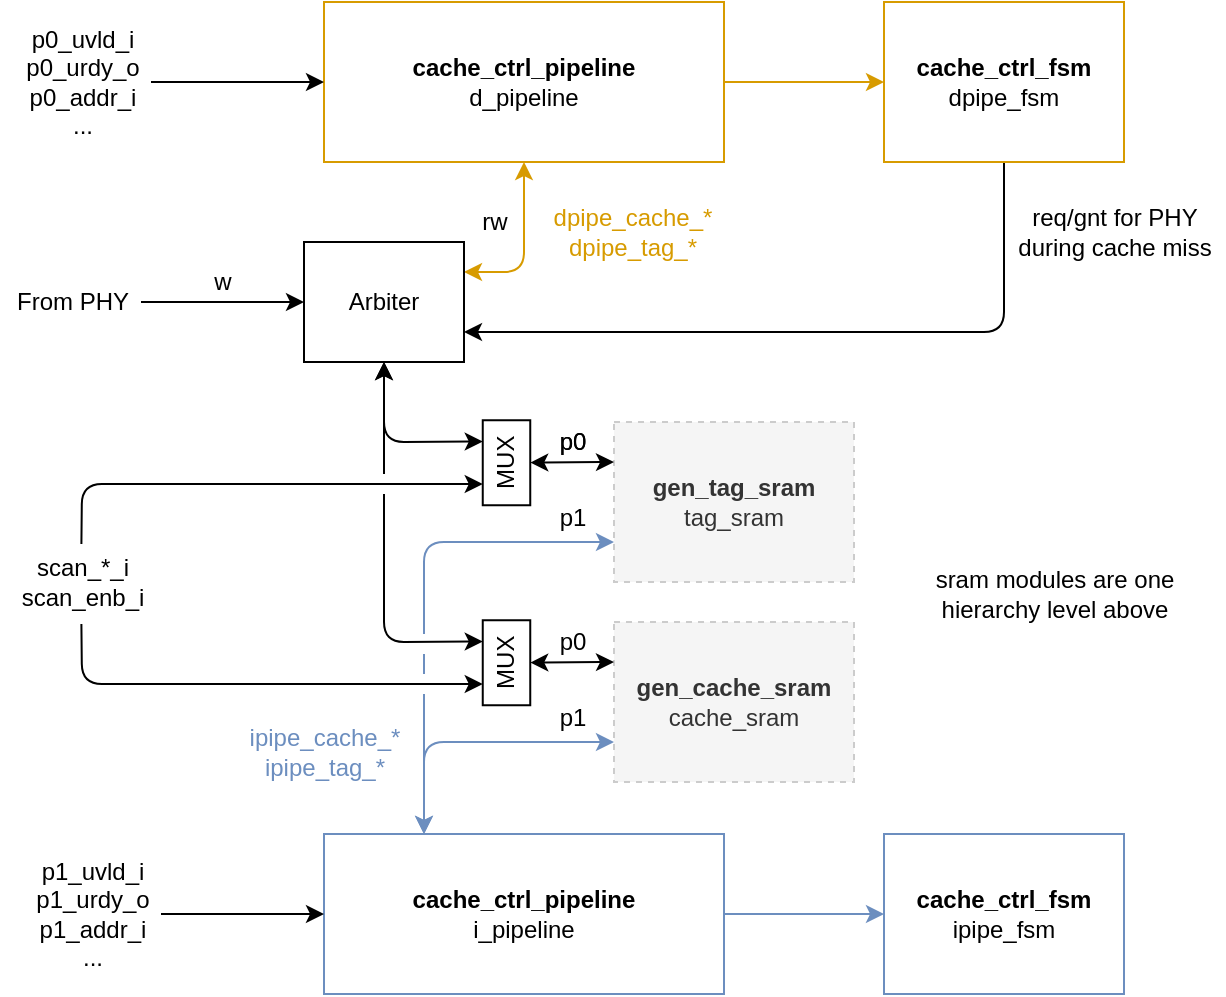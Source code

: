 <mxfile>
    <diagram id="aqffJneF7w9D36D4V9Mz" name="cache_ctrl">
        <mxGraphModel dx="1065" dy="688" grid="1" gridSize="10" guides="1" tooltips="1" connect="1" arrows="1" fold="1" page="1" pageScale="1" pageWidth="1169" pageHeight="827" math="0" shadow="0">
            <root>
                <mxCell id="vgWC5AVwtzE_6ErtqqXP-0"/>
                <mxCell id="vgWC5AVwtzE_6ErtqqXP-1" parent="vgWC5AVwtzE_6ErtqqXP-0"/>
                <mxCell id="KpwCwJAaUy0i_DYwiYGU-32" style="edgeStyle=none;html=1;exitX=0.25;exitY=0;exitDx=0;exitDy=0;entryX=0;entryY=0.75;entryDx=0;entryDy=0;fillColor=#dae8fc;strokeColor=#6c8ebf;startArrow=classic;startFill=1;" parent="vgWC5AVwtzE_6ErtqqXP-1" source="KpwCwJAaUy0i_DYwiYGU-21" target="vgWC5AVwtzE_6ErtqqXP-5" edge="1">
                    <mxGeometry relative="1" as="geometry">
                        <mxPoint x="519.375" y="359.5" as="targetPoint"/>
                        <Array as="points">
                            <mxPoint x="490" y="370"/>
                        </Array>
                    </mxGeometry>
                </mxCell>
                <mxCell id="KpwCwJAaUy0i_DYwiYGU-35" value="" style="whiteSpace=wrap;html=1;strokeColor=none;connectable=0;allowArrows=0;" parent="vgWC5AVwtzE_6ErtqqXP-1" vertex="1">
                    <mxGeometry x="485" y="416" width="10" height="10" as="geometry"/>
                </mxCell>
                <mxCell id="KpwCwJAaUy0i_DYwiYGU-31" style="edgeStyle=none;html=1;exitX=0.5;exitY=1;exitDx=0;exitDy=0;entryX=0.75;entryY=0;entryDx=0;entryDy=0;startArrow=classic;startFill=1;" parent="vgWC5AVwtzE_6ErtqqXP-1" source="scbjVz1hsZL0Vl-EyCTz-4" target="KpwCwJAaUy0i_DYwiYGU-0" edge="1">
                    <mxGeometry relative="1" as="geometry">
                        <Array as="points">
                            <mxPoint x="470" y="320"/>
                        </Array>
                    </mxGeometry>
                </mxCell>
                <mxCell id="KpwCwJAaUy0i_DYwiYGU-38" value="" style="edgeStyle=none;html=1;fillColor=#ffe6cc;strokeColor=#d79b00;" parent="vgWC5AVwtzE_6ErtqqXP-1" source="vgWC5AVwtzE_6ErtqqXP-3" target="KpwCwJAaUy0i_DYwiYGU-36" edge="1">
                    <mxGeometry relative="1" as="geometry"/>
                </mxCell>
                <mxCell id="scbjVz1hsZL0Vl-EyCTz-6" style="edgeStyle=none;html=1;exitX=0.5;exitY=1;exitDx=0;exitDy=0;entryX=1;entryY=0.25;entryDx=0;entryDy=0;fillColor=#ffe6cc;strokeColor=#d79b00;startArrow=classic;startFill=1;" parent="vgWC5AVwtzE_6ErtqqXP-1" source="vgWC5AVwtzE_6ErtqqXP-3" target="scbjVz1hsZL0Vl-EyCTz-4" edge="1">
                    <mxGeometry relative="1" as="geometry">
                        <Array as="points">
                            <mxPoint x="540" y="235"/>
                        </Array>
                    </mxGeometry>
                </mxCell>
                <mxCell id="vgWC5AVwtzE_6ErtqqXP-3" value="&lt;b&gt;cache_ctrl_pipeline&lt;/b&gt;&lt;br&gt;d_pipeline" style="whiteSpace=wrap;html=1;fillColor=none;strokeColor=#d79b00;" parent="vgWC5AVwtzE_6ErtqqXP-1" vertex="1">
                    <mxGeometry x="440" y="100" width="200" height="80" as="geometry"/>
                </mxCell>
                <object label="&lt;b&gt;gen_tag_sram&lt;/b&gt;&lt;br&gt;tag_sram" hedietLinkedDataV1_path="../../rtl/cache_ctrl.sv" hedietLinkedDataV1_symbol="cache_ctrl.gen_tag_sram" id="vgWC5AVwtzE_6ErtqqXP-5">
                    <mxCell style="whiteSpace=wrap;html=1;fillColor=#f5f5f5;fontColor=#333333;strokeColor=#CCCCCC;dashed=1;" parent="vgWC5AVwtzE_6ErtqqXP-1" vertex="1">
                        <mxGeometry x="585" y="310" width="120" height="80" as="geometry"/>
                    </mxCell>
                </object>
                <mxCell id="KpwCwJAaUy0i_DYwiYGU-6" style="edgeStyle=none;html=1;entryX=0;entryY=0.25;entryDx=0;entryDy=0;startArrow=classic;startFill=1;" parent="vgWC5AVwtzE_6ErtqqXP-1" source="KpwCwJAaUy0i_DYwiYGU-0" target="vgWC5AVwtzE_6ErtqqXP-5" edge="1">
                    <mxGeometry relative="1" as="geometry"/>
                </mxCell>
                <object label="MUX" hedietLinkedDataV1_path="../../rtl/cache_ctrl.sv" hedietLinkedDataV1_symbol="cache_ctrl.gen_scan_mux" id="KpwCwJAaUy0i_DYwiYGU-0">
                    <mxCell style="whiteSpace=wrap;html=1;rotation=-90;" parent="vgWC5AVwtzE_6ErtqqXP-1" vertex="1">
                        <mxGeometry x="510" y="318.5" width="42.5" height="23.75" as="geometry"/>
                    </mxCell>
                </object>
                <mxCell id="KpwCwJAaUy0i_DYwiYGU-9" value="p0" style="text;html=1;align=center;verticalAlign=middle;resizable=0;points=[];autosize=1;strokeColor=none;fillColor=none;" parent="vgWC5AVwtzE_6ErtqqXP-1" vertex="1">
                    <mxGeometry x="548.5" y="310" width="30" height="20" as="geometry"/>
                </mxCell>
                <object label="&lt;b&gt;gen_cache_sram&lt;/b&gt;&lt;br&gt;cache_sram" hedietLinkedDataV1_path="../../rtl/cache_ctrl.sv" hedietLinkedDataV1_symbol="cache_ctrl.gen_cache_sram" id="KpwCwJAaUy0i_DYwiYGU-14">
                    <mxCell style="whiteSpace=wrap;html=1;fillColor=#f5f5f5;fontColor=#333333;strokeColor=#CCCCCC;dashed=1;" parent="vgWC5AVwtzE_6ErtqqXP-1" vertex="1">
                        <mxGeometry x="585" y="410" width="120" height="80" as="geometry"/>
                    </mxCell>
                </object>
                <mxCell id="KpwCwJAaUy0i_DYwiYGU-15" style="edgeStyle=none;html=1;entryX=0;entryY=0.25;entryDx=0;entryDy=0;startArrow=classic;startFill=1;" parent="vgWC5AVwtzE_6ErtqqXP-1" source="KpwCwJAaUy0i_DYwiYGU-16" target="KpwCwJAaUy0i_DYwiYGU-14" edge="1">
                    <mxGeometry relative="1" as="geometry"/>
                </mxCell>
                <object label="MUX" hedietLinkedDataV1_path="../../rtl/cache_ctrl.sv" hedietLinkedDataV1_symbol="cache_ctrl.gen_scan_mux" id="KpwCwJAaUy0i_DYwiYGU-16">
                    <mxCell style="whiteSpace=wrap;html=1;rotation=-90;" parent="vgWC5AVwtzE_6ErtqqXP-1" vertex="1">
                        <mxGeometry x="510" y="418.5" width="42.5" height="23.75" as="geometry"/>
                    </mxCell>
                </object>
                <mxCell id="KpwCwJAaUy0i_DYwiYGU-17" value="p0" style="text;html=1;align=center;verticalAlign=middle;resizable=0;points=[];autosize=1;strokeColor=none;fillColor=none;" parent="vgWC5AVwtzE_6ErtqqXP-1" vertex="1">
                    <mxGeometry x="548.5" y="410" width="30" height="20" as="geometry"/>
                </mxCell>
                <mxCell id="KpwCwJAaUy0i_DYwiYGU-34" style="edgeStyle=none;html=1;exitX=0.25;exitY=0;exitDx=0;exitDy=0;entryX=0;entryY=0.75;entryDx=0;entryDy=0;fillColor=#dae8fc;strokeColor=#6C8EBF;startArrow=classic;startFill=1;" parent="vgWC5AVwtzE_6ErtqqXP-1" source="KpwCwJAaUy0i_DYwiYGU-21" target="KpwCwJAaUy0i_DYwiYGU-14" edge="1">
                    <mxGeometry relative="1" as="geometry">
                        <mxPoint x="519.375" y="459.5" as="targetPoint"/>
                        <Array as="points">
                            <mxPoint x="490" y="470"/>
                        </Array>
                    </mxGeometry>
                </mxCell>
                <mxCell id="KpwCwJAaUy0i_DYwiYGU-39" value="" style="edgeStyle=none;html=1;fillColor=#dae8fc;strokeColor=#6c8ebf;" parent="vgWC5AVwtzE_6ErtqqXP-1" source="KpwCwJAaUy0i_DYwiYGU-21" target="KpwCwJAaUy0i_DYwiYGU-37" edge="1">
                    <mxGeometry relative="1" as="geometry"/>
                </mxCell>
                <mxCell id="KpwCwJAaUy0i_DYwiYGU-21" value="&lt;b&gt;cache_ctrl_pipeline&lt;/b&gt;&lt;br&gt;i_pipeline" style="whiteSpace=wrap;html=1;fillColor=none;strokeColor=#6c8ebf;" parent="vgWC5AVwtzE_6ErtqqXP-1" vertex="1">
                    <mxGeometry x="440" y="516" width="200" height="80" as="geometry"/>
                </mxCell>
                <mxCell id="yx0DeYOvjODvDsA-zxDB-4" style="edgeStyle=none;html=1;exitX=0.5;exitY=1;exitDx=0;exitDy=0;entryX=1;entryY=0.75;entryDx=0;entryDy=0;startArrow=none;startFill=0;" parent="vgWC5AVwtzE_6ErtqqXP-1" source="KpwCwJAaUy0i_DYwiYGU-36" target="scbjVz1hsZL0Vl-EyCTz-4" edge="1">
                    <mxGeometry relative="1" as="geometry">
                        <Array as="points">
                            <mxPoint x="780" y="265"/>
                        </Array>
                    </mxGeometry>
                </mxCell>
                <mxCell id="KpwCwJAaUy0i_DYwiYGU-36" value="&lt;b&gt;cache_ctrl_fsm&lt;/b&gt;&lt;br&gt;dpipe_fsm" style="whiteSpace=wrap;html=1;fillColor=none;strokeColor=#d79b00;" parent="vgWC5AVwtzE_6ErtqqXP-1" vertex="1">
                    <mxGeometry x="720" y="100" width="120" height="80" as="geometry"/>
                </mxCell>
                <mxCell id="KpwCwJAaUy0i_DYwiYGU-37" value="&lt;b&gt;cache_ctrl_fsm&lt;/b&gt;&lt;br&gt;ipipe_fsm" style="whiteSpace=wrap;html=1;fillColor=none;strokeColor=#6c8ebf;" parent="vgWC5AVwtzE_6ErtqqXP-1" vertex="1">
                    <mxGeometry x="720" y="516" width="120" height="80" as="geometry"/>
                </mxCell>
                <mxCell id="KpwCwJAaUy0i_DYwiYGU-33" style="edgeStyle=none;html=1;exitX=0.5;exitY=1;exitDx=0;exitDy=0;entryX=0.75;entryY=0;entryDx=0;entryDy=0;startArrow=classic;startFill=1;" parent="vgWC5AVwtzE_6ErtqqXP-1" source="scbjVz1hsZL0Vl-EyCTz-4" target="KpwCwJAaUy0i_DYwiYGU-16" edge="1">
                    <mxGeometry relative="1" as="geometry">
                        <Array as="points">
                            <mxPoint x="470" y="420"/>
                        </Array>
                    </mxGeometry>
                </mxCell>
                <mxCell id="KpwCwJAaUy0i_DYwiYGU-40" value="p1" style="text;html=1;align=center;verticalAlign=middle;resizable=0;points=[];autosize=1;strokeColor=none;fillColor=none;" parent="vgWC5AVwtzE_6ErtqqXP-1" vertex="1">
                    <mxGeometry x="548.5" y="348" width="30" height="20" as="geometry"/>
                </mxCell>
                <mxCell id="KpwCwJAaUy0i_DYwiYGU-41" value="p1" style="text;html=1;align=center;verticalAlign=middle;resizable=0;points=[];autosize=1;strokeColor=none;fillColor=none;" parent="vgWC5AVwtzE_6ErtqqXP-1" vertex="1">
                    <mxGeometry x="548.5" y="448" width="30" height="20" as="geometry"/>
                </mxCell>
                <mxCell id="dV1WdYPZ4b06zj6hpWzq-2" value="p0" style="text;html=1;align=center;verticalAlign=middle;resizable=0;points=[];autosize=1;strokeColor=none;fillColor=none;" parent="vgWC5AVwtzE_6ErtqqXP-1" vertex="1">
                    <mxGeometry x="548.5" y="310.4" width="30" height="20" as="geometry"/>
                </mxCell>
                <mxCell id="Bx6nm54PHD8g8J0NYz41-0" value="dpipe_cache_*&lt;br&gt;dpipe_tag_*" style="text;html=1;align=center;verticalAlign=middle;resizable=0;points=[];autosize=1;strokeColor=none;fillColor=none;fontColor=#D79B00;" parent="vgWC5AVwtzE_6ErtqqXP-1" vertex="1">
                    <mxGeometry x="548.5" y="200" width="90" height="30" as="geometry"/>
                </mxCell>
                <mxCell id="Bx6nm54PHD8g8J0NYz41-1" value="ipipe_cache_*&lt;br&gt;ipipe_tag_*" style="text;html=1;align=center;verticalAlign=middle;resizable=0;points=[];autosize=1;strokeColor=none;fillColor=none;fontColor=#6C8EBF;" parent="vgWC5AVwtzE_6ErtqqXP-1" vertex="1">
                    <mxGeometry x="395" y="460" width="90" height="30" as="geometry"/>
                </mxCell>
                <mxCell id="Bx6nm54PHD8g8J0NYz41-2" value="scan_*_i&lt;br&gt;scan_enb_i" style="text;html=1;align=center;verticalAlign=middle;resizable=0;points=[];autosize=1;strokeColor=none;fillColor=none;spacingBottom=3;" parent="vgWC5AVwtzE_6ErtqqXP-1" vertex="1">
                    <mxGeometry x="278.5" y="371" width="80" height="40" as="geometry"/>
                </mxCell>
                <mxCell id="Bx6nm54PHD8g8J0NYz41-5" value="" style="whiteSpace=wrap;html=1;strokeColor=none;connectable=0;allowArrows=0;" parent="vgWC5AVwtzE_6ErtqqXP-1" vertex="1">
                    <mxGeometry x="485" y="436" width="10" height="10" as="geometry"/>
                </mxCell>
                <mxCell id="Bx6nm54PHD8g8J0NYz41-4" style="edgeStyle=none;html=1;entryX=0.25;entryY=0;entryDx=0;entryDy=0;startArrow=none;startFill=0;" parent="vgWC5AVwtzE_6ErtqqXP-1" source="Bx6nm54PHD8g8J0NYz41-2" target="KpwCwJAaUy0i_DYwiYGU-16" edge="1">
                    <mxGeometry relative="1" as="geometry">
                        <Array as="points">
                            <mxPoint x="319" y="441"/>
                        </Array>
                    </mxGeometry>
                </mxCell>
                <mxCell id="Bx6nm54PHD8g8J0NYz41-6" value="" style="whiteSpace=wrap;html=1;strokeColor=none;connectable=0;allowArrows=0;" parent="vgWC5AVwtzE_6ErtqqXP-1" vertex="1">
                    <mxGeometry x="466" y="336" width="10" height="10" as="geometry"/>
                </mxCell>
                <mxCell id="Bx6nm54PHD8g8J0NYz41-3" style="edgeStyle=none;html=1;entryX=0.25;entryY=0;entryDx=0;entryDy=0;startArrow=none;startFill=0;" parent="vgWC5AVwtzE_6ErtqqXP-1" source="Bx6nm54PHD8g8J0NYz41-2" target="KpwCwJAaUy0i_DYwiYGU-0" edge="1">
                    <mxGeometry relative="1" as="geometry">
                        <Array as="points">
                            <mxPoint x="319" y="341"/>
                        </Array>
                    </mxGeometry>
                </mxCell>
                <mxCell id="2" value="" style="edgeStyle=none;html=1;" parent="vgWC5AVwtzE_6ErtqqXP-1" source="1" target="vgWC5AVwtzE_6ErtqqXP-3" edge="1">
                    <mxGeometry relative="1" as="geometry"/>
                </mxCell>
                <mxCell id="1" value="p0_uvld_i&lt;br&gt;p0_urdy_o&lt;br&gt;p0_addr_i&lt;br&gt;..." style="text;html=1;align=center;verticalAlign=middle;resizable=0;points=[];autosize=1;strokeColor=none;fillColor=none;" parent="vgWC5AVwtzE_6ErtqqXP-1" vertex="1">
                    <mxGeometry x="283.5" y="110" width="70" height="60" as="geometry"/>
                </mxCell>
                <mxCell id="4" value="" style="edgeStyle=none;html=1;" parent="vgWC5AVwtzE_6ErtqqXP-1" source="3" target="KpwCwJAaUy0i_DYwiYGU-21" edge="1">
                    <mxGeometry relative="1" as="geometry"/>
                </mxCell>
                <mxCell id="3" value="p1_uvld_i&lt;br&gt;p1_urdy_o&lt;br&gt;p1_addr_i&lt;br&gt;..." style="text;html=1;align=center;verticalAlign=middle;resizable=0;points=[];autosize=1;strokeColor=none;fillColor=none;" parent="vgWC5AVwtzE_6ErtqqXP-1" vertex="1">
                    <mxGeometry x="288.5" y="526" width="70" height="60" as="geometry"/>
                </mxCell>
                <mxCell id="scbjVz1hsZL0Vl-EyCTz-4" value="Arbiter" style="whiteSpace=wrap;html=1;" parent="vgWC5AVwtzE_6ErtqqXP-1" vertex="1">
                    <mxGeometry x="430" y="220" width="80" height="60" as="geometry"/>
                </mxCell>
                <mxCell id="scbjVz1hsZL0Vl-EyCTz-9" style="edgeStyle=none;html=1;entryX=0;entryY=0.5;entryDx=0;entryDy=0;startArrow=none;startFill=0;" parent="vgWC5AVwtzE_6ErtqqXP-1" source="scbjVz1hsZL0Vl-EyCTz-8" target="scbjVz1hsZL0Vl-EyCTz-4" edge="1">
                    <mxGeometry relative="1" as="geometry"/>
                </mxCell>
                <mxCell id="scbjVz1hsZL0Vl-EyCTz-8" value="From PHY" style="text;html=1;align=center;verticalAlign=middle;resizable=0;points=[];autosize=1;strokeColor=none;fillColor=none;" parent="vgWC5AVwtzE_6ErtqqXP-1" vertex="1">
                    <mxGeometry x="278.5" y="240" width="70" height="20" as="geometry"/>
                </mxCell>
                <mxCell id="scbjVz1hsZL0Vl-EyCTz-10" value="w" style="text;html=1;align=center;verticalAlign=middle;resizable=0;points=[];autosize=1;strokeColor=none;fillColor=none;" parent="vgWC5AVwtzE_6ErtqqXP-1" vertex="1">
                    <mxGeometry x="378.5" y="230" width="20" height="20" as="geometry"/>
                </mxCell>
                <mxCell id="scbjVz1hsZL0Vl-EyCTz-11" value="rw" style="text;html=1;align=center;verticalAlign=middle;resizable=0;points=[];autosize=1;strokeColor=none;fillColor=none;" parent="vgWC5AVwtzE_6ErtqqXP-1" vertex="1">
                    <mxGeometry x="510" y="200" width="30" height="20" as="geometry"/>
                </mxCell>
                <mxCell id="yx0DeYOvjODvDsA-zxDB-5" value="req/gnt for PHY&lt;br&gt;during cache miss" style="text;html=1;align=center;verticalAlign=middle;resizable=0;points=[];autosize=1;strokeColor=none;fillColor=none;" parent="vgWC5AVwtzE_6ErtqqXP-1" vertex="1">
                    <mxGeometry x="780" y="200" width="110" height="30" as="geometry"/>
                </mxCell>
                <mxCell id="l8MktMXEO_k3VfHPmHVq-4" value="sram modules are one&lt;br&gt;hierarchy level above" style="text;html=1;align=center;verticalAlign=middle;resizable=0;points=[];autosize=1;strokeColor=none;fillColor=none;" parent="vgWC5AVwtzE_6ErtqqXP-1" vertex="1">
                    <mxGeometry x="740" y="381" width="130" height="30" as="geometry"/>
                </mxCell>
            </root>
        </mxGraphModel>
    </diagram>
    <diagram id="-Uf5mNLw0PZXtvI7Ezk4" name="cache_ctrl_pipeline">
        <mxGraphModel dx="514" dy="585" grid="1" gridSize="10" guides="1" tooltips="1" connect="1" arrows="1" fold="1" page="1" pageScale="1" pageWidth="1169" pageHeight="827" math="0" shadow="0">
            <root>
                <mxCell id="-u5O5nPUV9ikn1-wSATF-0"/>
                <mxCell id="-u5O5nPUV9ikn1-wSATF-1" parent="-u5O5nPUV9ikn1-wSATF-0"/>
                <mxCell id="6ga5h3Fua0ZBcDVEZsns-2" style="edgeStyle=none;html=1;exitX=1;exitY=0.5;exitDx=0;exitDy=0;entryX=0;entryY=0.5;entryDx=0;entryDy=0;dashed=1;startArrow=none;startFill=0;fillColor=#f5f5f5;strokeColor=#B3B3B3;" parent="-u5O5nPUV9ikn1-wSATF-1" source="-u5O5nPUV9ikn1-wSATF-31" target="6ga5h3Fua0ZBcDVEZsns-0" edge="1">
                    <mxGeometry relative="1" as="geometry">
                        <Array as="points">
                            <mxPoint x="330" y="300"/>
                            <mxPoint x="330" y="550"/>
                        </Array>
                        <mxPoint x="230" y="310" as="sourcePoint"/>
                        <mxPoint x="410" y="480" as="targetPoint"/>
                    </mxGeometry>
                </mxCell>
                <mxCell id="6ga5h3Fua0ZBcDVEZsns-3" style="edgeStyle=none;html=1;exitX=1;exitY=0.5;exitDx=0;exitDy=0;entryX=0;entryY=0.5;entryDx=0;entryDy=0;dashed=1;startArrow=none;startFill=0;endArrow=none;endFill=0;fillColor=#f5f5f5;strokeColor=#B3B3B3;" parent="-u5O5nPUV9ikn1-wSATF-1" source="6ga5h3Fua0ZBcDVEZsns-0" target="-u5O5nPUV9ikn1-wSATF-36" edge="1">
                    <mxGeometry relative="1" as="geometry">
                        <Array as="points">
                            <mxPoint x="530" y="550"/>
                            <mxPoint x="530" y="300"/>
                        </Array>
                        <mxPoint x="500.0" y="480" as="sourcePoint"/>
                        <mxPoint x="572" y="310" as="targetPoint"/>
                    </mxGeometry>
                </mxCell>
                <mxCell id="-u5O5nPUV9ikn1-wSATF-51" style="edgeStyle=none;html=1;exitX=0.5;exitY=0;exitDx=0;exitDy=0;entryX=0;entryY=0.5;entryDx=0;entryDy=0;startArrow=none;startFill=0;endArrow=classic;endFill=1;fillColor=#fff2cc;strokeColor=#d6b656;" parent="-u5O5nPUV9ikn1-wSATF-1" source="-u5O5nPUV9ikn1-wSATF-2" target="-u5O5nPUV9ikn1-wSATF-50" edge="1">
                    <mxGeometry relative="1" as="geometry">
                        <Array as="points">
                            <mxPoint x="445" y="100"/>
                        </Array>
                    </mxGeometry>
                </mxCell>
                <object label="&lt;b&gt;prim_skidbuf&lt;br&gt;&lt;/b&gt;B1&lt;b&gt;&lt;br&gt;&lt;/b&gt;" hedietLinkedDataV1_path="../../rtl/cache_ctrl_pipeline.sv" hedietLinkedDataV1_symbol="cache_ctrl_pipeline.B1" id="-u5O5nPUV9ikn1-wSATF-2">
                    <mxCell style="rounded=0;whiteSpace=wrap;html=1;" parent="-u5O5nPUV9ikn1-wSATF-1" vertex="1">
                        <mxGeometry x="400" y="180" width="90" height="160" as="geometry"/>
                    </mxCell>
                </object>
                <mxCell id="-u5O5nPUV9ikn1-wSATF-52" style="edgeStyle=none;html=1;exitX=0.25;exitY=0;exitDx=0;exitDy=0;entryX=1;entryY=0.5;entryDx=0;entryDy=0;startArrow=none;startFill=0;endArrow=classic;endFill=1;strokeColor=#d6b656;fillColor=#fff2cc;" parent="-u5O5nPUV9ikn1-wSATF-1" source="-u5O5nPUV9ikn1-wSATF-3" target="-u5O5nPUV9ikn1-wSATF-50" edge="1">
                    <mxGeometry relative="1" as="geometry">
                        <Array as="points">
                            <mxPoint x="723" y="100"/>
                        </Array>
                    </mxGeometry>
                </mxCell>
                <mxCell id="-u5O5nPUV9ikn1-wSATF-54" style="edgeStyle=none;html=1;exitX=0.75;exitY=0;exitDx=0;exitDy=0;entryX=1;entryY=0.5;entryDx=0;entryDy=0;startArrow=none;startFill=0;endArrow=classic;endFill=1;strokeColor=#d6b656;fillColor=#fff2cc;" parent="-u5O5nPUV9ikn1-wSATF-1" source="-u5O5nPUV9ikn1-wSATF-3" target="-u5O5nPUV9ikn1-wSATF-50" edge="1">
                    <mxGeometry relative="1" as="geometry">
                        <Array as="points">
                            <mxPoint x="768" y="100"/>
                        </Array>
                    </mxGeometry>
                </mxCell>
                <object label="&lt;b&gt;prim_fifo2&lt;br&gt;&lt;/b&gt;B2" hedietLinkedDataV1_path="../../rtl/cache_ctrl_pipeline.sv" hedietLinkedDataV1_symbol="cache_ctrl_pipeline.B2" id="-u5O5nPUV9ikn1-wSATF-3">
                    <mxCell style="rounded=0;whiteSpace=wrap;html=1;" parent="-u5O5nPUV9ikn1-wSATF-1" vertex="1">
                        <mxGeometry x="700" y="180" width="90" height="160" as="geometry"/>
                    </mxCell>
                </object>
                <mxCell id="-u5O5nPUV9ikn1-wSATF-7" style="edgeStyle=none;html=1;startArrow=classic;startFill=1;entryX=0;entryY=0.25;entryDx=0;entryDy=0;fillColor=#e1d5e7;strokeColor=#9673a6;" parent="-u5O5nPUV9ikn1-wSATF-1" source="-u5O5nPUV9ikn1-wSATF-4" target="-u5O5nPUV9ikn1-wSATF-2" edge="1">
                    <mxGeometry relative="1" as="geometry">
                        <mxPoint x="390" y="220" as="targetPoint"/>
                    </mxGeometry>
                </mxCell>
                <mxCell id="-u5O5nPUV9ikn1-wSATF-16" style="edgeStyle=none;html=1;entryX=0;entryY=0.5;entryDx=0;entryDy=0;startArrow=classic;startFill=1;fillColor=#e1d5e7;strokeColor=#9673a6;" parent="-u5O5nPUV9ikn1-wSATF-1" target="-u5O5nPUV9ikn1-wSATF-4" edge="1">
                    <mxGeometry relative="1" as="geometry">
                        <mxPoint x="220" y="220" as="sourcePoint"/>
                    </mxGeometry>
                </mxCell>
                <object label="&lt;b&gt;prim_stall&lt;br&gt;&lt;/b&gt;b1_ustall" hedietLinkedDataV1_path="../../rtl/cache_ctrl_pipeline.sv" hedietLinkedDataV1_symbol="cache_ctrl_pipeline.b1_ustall" id="-u5O5nPUV9ikn1-wSATF-4">
                    <mxCell style="rounded=0;whiteSpace=wrap;html=1;" parent="-u5O5nPUV9ikn1-wSATF-1" vertex="1">
                        <mxGeometry x="260" y="200" width="80" height="40" as="geometry"/>
                    </mxCell>
                </object>
                <mxCell id="-u5O5nPUV9ikn1-wSATF-10" style="edgeStyle=none;html=1;entryX=0;entryY=0.5;entryDx=0;entryDy=0;startArrow=classic;startFill=1;exitX=1;exitY=0.25;exitDx=0;exitDy=0;fillColor=#e1d5e7;strokeColor=#9673a6;" parent="-u5O5nPUV9ikn1-wSATF-1" source="-u5O5nPUV9ikn1-wSATF-2" target="-u5O5nPUV9ikn1-wSATF-5" edge="1">
                    <mxGeometry relative="1" as="geometry">
                        <mxPoint x="490" y="220" as="sourcePoint"/>
                    </mxGeometry>
                </mxCell>
                <mxCell id="-u5O5nPUV9ikn1-wSATF-11" style="edgeStyle=none;html=1;startArrow=classic;startFill=1;entryX=0;entryY=0.25;entryDx=0;entryDy=0;fillColor=#e1d5e7;strokeColor=#9673a6;" parent="-u5O5nPUV9ikn1-wSATF-1" source="-u5O5nPUV9ikn1-wSATF-5" target="-u5O5nPUV9ikn1-wSATF-3" edge="1">
                    <mxGeometry relative="1" as="geometry">
                        <mxPoint x="680" y="220" as="targetPoint"/>
                    </mxGeometry>
                </mxCell>
                <object label="&lt;b&gt;prim_stall&lt;br&gt;&lt;/b&gt;b1_dstall" hedietLinkedDataV1_path="../../rtl/cache_ctrl_pipeline.sv" hedietLinkedDataV1_symbol="cache_ctrl_pipeline.b1_dstall" id="-u5O5nPUV9ikn1-wSATF-5">
                    <mxCell style="rounded=0;whiteSpace=wrap;html=1;" parent="-u5O5nPUV9ikn1-wSATF-1" vertex="1">
                        <mxGeometry x="552" y="200" width="80" height="40" as="geometry"/>
                    </mxCell>
                </object>
                <mxCell id="-u5O5nPUV9ikn1-wSATF-14" style="edgeStyle=none;html=1;startArrow=classic;startFill=1;exitX=1;exitY=0.25;exitDx=0;exitDy=0;fillColor=#e1d5e7;strokeColor=#9673a6;" parent="-u5O5nPUV9ikn1-wSATF-1" source="-u5O5nPUV9ikn1-wSATF-3" target="-u5O5nPUV9ikn1-wSATF-6" edge="1">
                    <mxGeometry relative="1" as="geometry">
                        <mxPoint x="810" y="220" as="sourcePoint"/>
                    </mxGeometry>
                </mxCell>
                <mxCell id="-u5O5nPUV9ikn1-wSATF-17" style="edgeStyle=none;html=1;exitX=1;exitY=0.5;exitDx=0;exitDy=0;startArrow=classic;startFill=1;fillColor=#e1d5e7;strokeColor=#9673a6;" parent="-u5O5nPUV9ikn1-wSATF-1" source="-u5O5nPUV9ikn1-wSATF-6" target="-u5O5nPUV9ikn1-wSATF-41" edge="1">
                    <mxGeometry relative="1" as="geometry">
                        <mxPoint x="1020" y="220" as="targetPoint"/>
                    </mxGeometry>
                </mxCell>
                <object label="&lt;b&gt;prim_stall&lt;/b&gt;&lt;br&gt;b2_dstall" hedietLinkedDataV1_path="../../rtl/cache_ctrl_pipeline.sv" hedietLinkedDataV1_symbol="cache_ctrl_pipeline.b2_dstall" id="-u5O5nPUV9ikn1-wSATF-6">
                    <mxCell style="rounded=0;whiteSpace=wrap;html=1;" parent="-u5O5nPUV9ikn1-wSATF-1" vertex="1">
                        <mxGeometry x="870" y="200" width="80" height="40" as="geometry"/>
                    </mxCell>
                </object>
                <mxCell id="-u5O5nPUV9ikn1-wSATF-8" value="b1_urdy&lt;br&gt;b1_uvld" style="text;html=1;align=center;verticalAlign=middle;resizable=0;points=[];autosize=1;strokeColor=none;fillColor=none;" parent="-u5O5nPUV9ikn1-wSATF-1" vertex="1">
                    <mxGeometry x="340" y="170" width="60" height="30" as="geometry"/>
                </mxCell>
                <mxCell id="-u5O5nPUV9ikn1-wSATF-9" value="b1_drdy&lt;br&gt;b1_dvld" style="text;html=1;align=center;verticalAlign=middle;resizable=0;points=[];autosize=1;strokeColor=none;fillColor=none;" parent="-u5O5nPUV9ikn1-wSATF-1" vertex="1">
                    <mxGeometry x="492" y="170" width="60" height="30" as="geometry"/>
                </mxCell>
                <mxCell id="-u5O5nPUV9ikn1-wSATF-12" value="b2_urdy&lt;br&gt;b2_uvld" style="text;html=1;align=center;verticalAlign=middle;resizable=0;points=[];autosize=1;strokeColor=none;fillColor=none;" parent="-u5O5nPUV9ikn1-wSATF-1" vertex="1">
                    <mxGeometry x="632" y="170" width="60" height="30" as="geometry"/>
                </mxCell>
                <mxCell id="-u5O5nPUV9ikn1-wSATF-13" value="b2_drdy&lt;br&gt;b2_dvld" style="text;html=1;align=center;verticalAlign=middle;resizable=0;points=[];autosize=1;strokeColor=none;fillColor=none;" parent="-u5O5nPUV9ikn1-wSATF-1" vertex="1">
                    <mxGeometry x="800" y="170" width="60" height="30" as="geometry"/>
                </mxCell>
                <mxCell id="-u5O5nPUV9ikn1-wSATF-19" style="edgeStyle=none;html=1;exitX=1;exitY=0.5;exitDx=0;exitDy=0;" parent="-u5O5nPUV9ikn1-wSATF-1" source="-u5O5nPUV9ikn1-wSATF-18" target="-u5O5nPUV9ikn1-wSATF-43" edge="1">
                    <mxGeometry relative="1" as="geometry">
                        <mxPoint x="1010" y="300" as="targetPoint"/>
                    </mxGeometry>
                </mxCell>
                <mxCell id="-u5O5nPUV9ikn1-wSATF-20" style="edgeStyle=none;html=1;exitX=1;exitY=0.75;exitDx=0;exitDy=0;entryX=0;entryY=0.5;entryDx=0;entryDy=0;" parent="-u5O5nPUV9ikn1-wSATF-1" source="-u5O5nPUV9ikn1-wSATF-3" target="-u5O5nPUV9ikn1-wSATF-18" edge="1">
                    <mxGeometry relative="1" as="geometry">
                        <mxPoint x="810" y="300" as="sourcePoint"/>
                    </mxGeometry>
                </mxCell>
                <object label="&lt;b&gt;cache_tag_waysel&lt;/b&gt;&lt;br&gt;CD" hedietLinkedDataV1_path="../../rtl/cache_ctrl_pipeline.sv" hedietLinkedDataV1_symbol="cache_ctrl_pipeline.CD" id="-u5O5nPUV9ikn1-wSATF-18">
                    <mxCell style="rounded=0;whiteSpace=wrap;html=1;" parent="-u5O5nPUV9ikn1-wSATF-1" vertex="1">
                        <mxGeometry x="850" y="270" width="120" height="60" as="geometry"/>
                    </mxCell>
                </object>
                <mxCell id="-u5O5nPUV9ikn1-wSATF-25" value="b2_ds" style="text;html=1;align=center;verticalAlign=middle;resizable=0;points=[];autosize=1;strokeColor=none;fillColor=none;" parent="-u5O5nPUV9ikn1-wSATF-1" vertex="1">
                    <mxGeometry x="795" y="270" width="50" height="20" as="geometry"/>
                </mxCell>
                <mxCell id="-u5O5nPUV9ikn1-wSATF-37" style="edgeStyle=none;html=1;exitX=1;exitY=0.5;exitDx=0;exitDy=0;entryX=0;entryY=0.5;entryDx=0;entryDy=0;dashed=1;startArrow=none;startFill=0;endArrow=none;endFill=0;fillColor=#f5f5f5;strokeColor=#B3B3B3;" parent="-u5O5nPUV9ikn1-wSATF-1" source="-u5O5nPUV9ikn1-wSATF-28" target="-u5O5nPUV9ikn1-wSATF-36" edge="1">
                    <mxGeometry relative="1" as="geometry">
                        <Array as="points">
                            <mxPoint x="530" y="390"/>
                            <mxPoint x="530" y="300"/>
                        </Array>
                    </mxGeometry>
                </mxCell>
                <mxCell id="-u5O5nPUV9ikn1-wSATF-28" value="tag_sram" style="rounded=0;whiteSpace=wrap;html=1;dashed=1;fillColor=#f5f5f5;fontColor=#333333;strokeColor=#B3B3B3;" parent="-u5O5nPUV9ikn1-wSATF-1" vertex="1">
                    <mxGeometry x="400" y="360" width="90" height="60" as="geometry"/>
                </mxCell>
                <mxCell id="-u5O5nPUV9ikn1-wSATF-33" style="edgeStyle=none;html=1;exitX=1;exitY=0.5;exitDx=0;exitDy=0;entryX=0;entryY=0.5;entryDx=0;entryDy=0;startArrow=none;startFill=0;dashed=1;fillColor=#f5f5f5;strokeColor=#B3B3B3;" parent="-u5O5nPUV9ikn1-wSATF-1" source="-u5O5nPUV9ikn1-wSATF-31" target="-u5O5nPUV9ikn1-wSATF-28" edge="1">
                    <mxGeometry relative="1" as="geometry">
                        <Array as="points">
                            <mxPoint x="330" y="300"/>
                            <mxPoint x="330" y="390"/>
                        </Array>
                    </mxGeometry>
                </mxCell>
                <mxCell id="-u5O5nPUV9ikn1-wSATF-35" style="edgeStyle=none;html=1;exitX=1;exitY=0.5;exitDx=0;exitDy=0;entryX=0;entryY=0.5;entryDx=0;entryDy=0;dashed=1;startArrow=none;startFill=0;fillColor=#f5f5f5;strokeColor=#B3B3B3;" parent="-u5O5nPUV9ikn1-wSATF-1" source="-u5O5nPUV9ikn1-wSATF-31" target="-u5O5nPUV9ikn1-wSATF-34" edge="1">
                    <mxGeometry relative="1" as="geometry">
                        <Array as="points">
                            <mxPoint x="330" y="300"/>
                            <mxPoint x="330" y="470"/>
                        </Array>
                    </mxGeometry>
                </mxCell>
                <mxCell id="-u5O5nPUV9ikn1-wSATF-31" value="b1_us_*" style="text;html=1;strokeColor=none;fillColor=none;align=center;verticalAlign=middle;whiteSpace=wrap;rounded=0;" parent="-u5O5nPUV9ikn1-wSATF-1" vertex="1">
                    <mxGeometry x="160" y="285" width="60" height="30" as="geometry"/>
                </mxCell>
                <mxCell id="-u5O5nPUV9ikn1-wSATF-38" style="edgeStyle=none;html=1;exitX=1;exitY=0.5;exitDx=0;exitDy=0;entryX=0;entryY=0.5;entryDx=0;entryDy=0;dashed=1;startArrow=none;startFill=0;endArrow=none;endFill=0;fillColor=#f5f5f5;strokeColor=#B3B3B3;" parent="-u5O5nPUV9ikn1-wSATF-1" source="-u5O5nPUV9ikn1-wSATF-34" target="-u5O5nPUV9ikn1-wSATF-36" edge="1">
                    <mxGeometry relative="1" as="geometry">
                        <Array as="points">
                            <mxPoint x="530" y="470"/>
                            <mxPoint x="530" y="300"/>
                        </Array>
                    </mxGeometry>
                </mxCell>
                <mxCell id="-u5O5nPUV9ikn1-wSATF-34" value="cache_sram" style="rounded=0;whiteSpace=wrap;html=1;dashed=1;fillColor=#f5f5f5;fontColor=#333333;strokeColor=#B3B3B3;" parent="-u5O5nPUV9ikn1-wSATF-1" vertex="1">
                    <mxGeometry x="400" y="440" width="90" height="60" as="geometry"/>
                </mxCell>
                <mxCell id="-u5O5nPUV9ikn1-wSATF-39" style="edgeStyle=none;html=1;exitX=1;exitY=0.5;exitDx=0;exitDy=0;entryX=0;entryY=0.75;entryDx=0;entryDy=0;startArrow=none;startFill=0;" parent="-u5O5nPUV9ikn1-wSATF-1" source="-u5O5nPUV9ikn1-wSATF-36" target="-u5O5nPUV9ikn1-wSATF-3" edge="1">
                    <mxGeometry relative="1" as="geometry"/>
                </mxCell>
                <mxCell id="-u5O5nPUV9ikn1-wSATF-36" value="b1_ds_*" style="text;html=1;strokeColor=none;fillColor=none;align=center;verticalAlign=middle;whiteSpace=wrap;rounded=0;dashed=1;" parent="-u5O5nPUV9ikn1-wSATF-1" vertex="1">
                    <mxGeometry x="562" y="285" width="60" height="30" as="geometry"/>
                </mxCell>
                <mxCell id="-u5O5nPUV9ikn1-wSATF-40" value="b1_us_vld_i&lt;br&gt;b1_us_rdy_o" style="text;html=1;align=center;verticalAlign=middle;resizable=0;points=[];autosize=1;strokeColor=none;fillColor=none;" parent="-u5O5nPUV9ikn1-wSATF-1" vertex="1">
                    <mxGeometry x="140" y="205" width="80" height="30" as="geometry"/>
                </mxCell>
                <mxCell id="-u5O5nPUV9ikn1-wSATF-41" value="drdy_i&lt;br&gt;dvld_o" style="text;html=1;align=center;verticalAlign=middle;resizable=0;points=[];autosize=1;strokeColor=none;fillColor=none;" parent="-u5O5nPUV9ikn1-wSATF-1" vertex="1">
                    <mxGeometry x="995" y="205" width="50" height="30" as="geometry"/>
                </mxCell>
                <mxCell id="-u5O5nPUV9ikn1-wSATF-43" value="*_o" style="text;html=1;align=center;verticalAlign=middle;resizable=0;points=[];autosize=1;strokeColor=none;fillColor=none;" parent="-u5O5nPUV9ikn1-wSATF-1" vertex="1">
                    <mxGeometry x="1005" y="290" width="30" height="20" as="geometry"/>
                </mxCell>
                <mxCell id="-u5O5nPUV9ikn1-wSATF-45" value="b1_ds.we" style="text;html=1;align=center;verticalAlign=middle;resizable=0;points=[];autosize=1;strokeColor=none;fillColor=none;" parent="-u5O5nPUV9ikn1-wSATF-1" vertex="1">
                    <mxGeometry x="450" y="110" width="70" height="20" as="geometry"/>
                </mxCell>
                <mxCell id="-u5O5nPUV9ikn1-wSATF-46" value="b2_ds.we" style="text;html=1;align=center;verticalAlign=middle;resizable=0;points=[];autosize=1;strokeColor=none;fillColor=none;" parent="-u5O5nPUV9ikn1-wSATF-1" vertex="1">
                    <mxGeometry x="770" y="110" width="70" height="20" as="geometry"/>
                </mxCell>
                <mxCell id="-u5O5nPUV9ikn1-wSATF-47" value="b2_m.we" style="text;html=1;align=center;verticalAlign=middle;resizable=0;points=[];autosize=1;strokeColor=none;fillColor=none;" parent="-u5O5nPUV9ikn1-wSATF-1" vertex="1">
                    <mxGeometry x="660" y="110" width="60" height="20" as="geometry"/>
                </mxCell>
                <mxCell id="-u5O5nPUV9ikn1-wSATF-57" style="edgeStyle=none;html=1;exitX=0.5;exitY=1;exitDx=0;exitDy=0;entryX=0.5;entryY=0;entryDx=0;entryDy=0;startArrow=none;startFill=0;endArrow=classic;endFill=1;strokeColor=#d6b656;fillColor=#fff2cc;" parent="-u5O5nPUV9ikn1-wSATF-1" source="-u5O5nPUV9ikn1-wSATF-50" target="-u5O5nPUV9ikn1-wSATF-4" edge="1">
                    <mxGeometry relative="1" as="geometry"/>
                </mxCell>
                <mxCell id="-u5O5nPUV9ikn1-wSATF-58" value="wstall" style="edgeLabel;html=1;align=center;verticalAlign=middle;resizable=0;points=[];" parent="-u5O5nPUV9ikn1-wSATF-57" vertex="1" connectable="0">
                    <mxGeometry x="-0.432" y="-1" relative="1" as="geometry">
                        <mxPoint as="offset"/>
                    </mxGeometry>
                </mxCell>
                <object label="OR" id="-u5O5nPUV9ikn1-wSATF-50">
                    <mxCell style="rounded=0;whiteSpace=wrap;html=1;fillColor=#dae8fc;strokeColor=#6c8ebf;" parent="-u5O5nPUV9ikn1-wSATF-1" vertex="1">
                        <mxGeometry x="270" y="90" width="60" height="20" as="geometry"/>
                    </mxCell>
                </object>
                <mxCell id="-u5O5nPUV9ikn1-wSATF-59" style="edgeStyle=none;html=1;exitX=1;exitY=0.75;exitDx=0;exitDy=0;entryX=0;entryY=0.5;entryDx=0;entryDy=0;startArrow=none;startFill=0;endArrow=classic;endFill=1;strokeColor=#000000;" parent="-u5O5nPUV9ikn1-wSATF-1" source="-u5O5nPUV9ikn1-wSATF-2" target="-u5O5nPUV9ikn1-wSATF-36" edge="1">
                    <mxGeometry relative="1" as="geometry"/>
                </mxCell>
                <mxCell id="-u5O5nPUV9ikn1-wSATF-32" style="edgeStyle=none;html=1;entryX=0;entryY=0.75;entryDx=0;entryDy=0;startArrow=none;startFill=0;" parent="-u5O5nPUV9ikn1-wSATF-1" source="-u5O5nPUV9ikn1-wSATF-31" target="-u5O5nPUV9ikn1-wSATF-2" edge="1">
                    <mxGeometry relative="1" as="geometry"/>
                </mxCell>
                <mxCell id="SUgLW9dpVhzkiBeBRCbV-0" value="sram modules are two&lt;br&gt;hierarchy levels above" style="text;html=1;align=center;verticalAlign=middle;resizable=0;points=[];autosize=1;strokeColor=none;fillColor=none;" parent="-u5O5nPUV9ikn1-wSATF-1" vertex="1">
                    <mxGeometry x="552" y="375" width="130" height="30" as="geometry"/>
                </mxCell>
                <mxCell id="SUgLW9dpVhzkiBeBRCbV-1" value="unused prim_stall instances will be optimized away" style="text;html=1;strokeColor=none;fillColor=none;align=center;verticalAlign=middle;whiteSpace=wrap;rounded=0;" parent="-u5O5nPUV9ikn1-wSATF-1" vertex="1">
                    <mxGeometry x="855" y="375" width="110" height="30" as="geometry"/>
                </mxCell>
                <mxCell id="6ga5h3Fua0ZBcDVEZsns-0" value="meta_sram" style="rounded=0;whiteSpace=wrap;html=1;dashed=1;fillColor=#f5f5f5;fontColor=#333333;strokeColor=#B3B3B3;" parent="-u5O5nPUV9ikn1-wSATF-1" vertex="1">
                    <mxGeometry x="400" y="520" width="90" height="60" as="geometry"/>
                </mxCell>
            </root>
        </mxGraphModel>
    </diagram>
</mxfile>